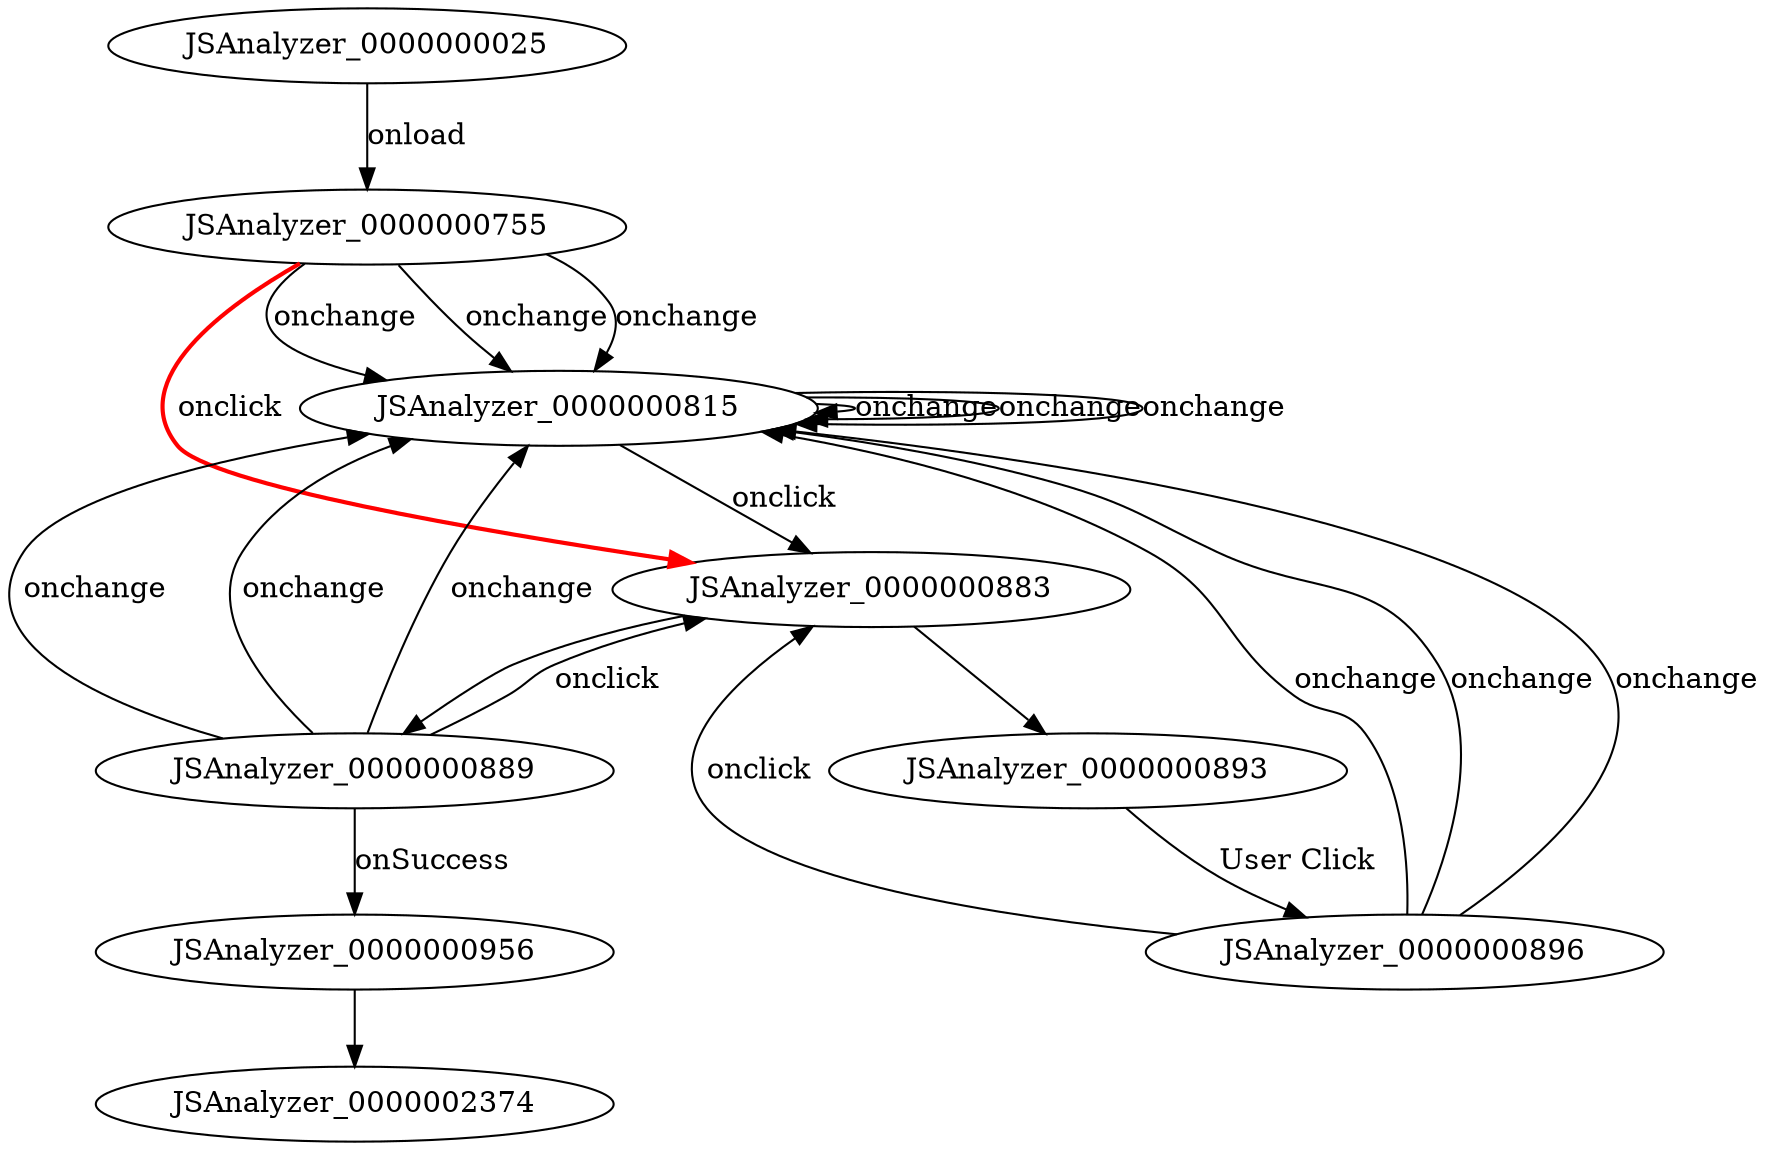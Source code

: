 digraph FSM {
JSAnalyzer_0000000025;
JSAnalyzer_0000000755;
JSAnalyzer_0000000815;
JSAnalyzer_0000000883;
JSAnalyzer_0000000889;
JSAnalyzer_0000000893;
JSAnalyzer_0000000956;
JSAnalyzer_0000000896;
JSAnalyzer_0000000883 -> JSAnalyzer_0000000889 []
JSAnalyzer_0000000883 -> JSAnalyzer_0000000893 []
JSAnalyzer_0000000025 -> JSAnalyzer_0000000755 [label="onload"]
JSAnalyzer_0000000755 -> JSAnalyzer_0000000815 [label="onchange"]
JSAnalyzer_0000000755 -> JSAnalyzer_0000000815 [label="onchange"]
JSAnalyzer_0000000755 -> JSAnalyzer_0000000815 [label="onchange"]
JSAnalyzer_0000000755 -> JSAnalyzer_0000000883 [label="onclick",style=bold,color=red]
JSAnalyzer_0000000815 -> JSAnalyzer_0000000815 [label="onchange"]
JSAnalyzer_0000000815 -> JSAnalyzer_0000000815 [label="onchange"]
JSAnalyzer_0000000815 -> JSAnalyzer_0000000815 [label="onchange"]
JSAnalyzer_0000000815 -> JSAnalyzer_0000000883 [label="onclick"]
JSAnalyzer_0000000889 -> JSAnalyzer_0000000956 [label="onSuccess"]
JSAnalyzer_0000000889 -> JSAnalyzer_0000000815 [label="onchange"]
JSAnalyzer_0000000889 -> JSAnalyzer_0000000815 [label="onchange"]
JSAnalyzer_0000000889 -> JSAnalyzer_0000000815 [label="onchange"]
JSAnalyzer_0000000889 -> JSAnalyzer_0000000883 [label="onclick"]
JSAnalyzer_0000000893 -> JSAnalyzer_0000000896 [label="User Click"]
JSAnalyzer_0000000896 -> JSAnalyzer_0000000815 [label="onchange"]
JSAnalyzer_0000000896 -> JSAnalyzer_0000000815 [label="onchange"]
JSAnalyzer_0000000896 -> JSAnalyzer_0000000815 [label="onchange"]
JSAnalyzer_0000000896 -> JSAnalyzer_0000000883 [label="onclick"]
JSAnalyzer_0000000956 -> JSAnalyzer_0000002374 []
}
